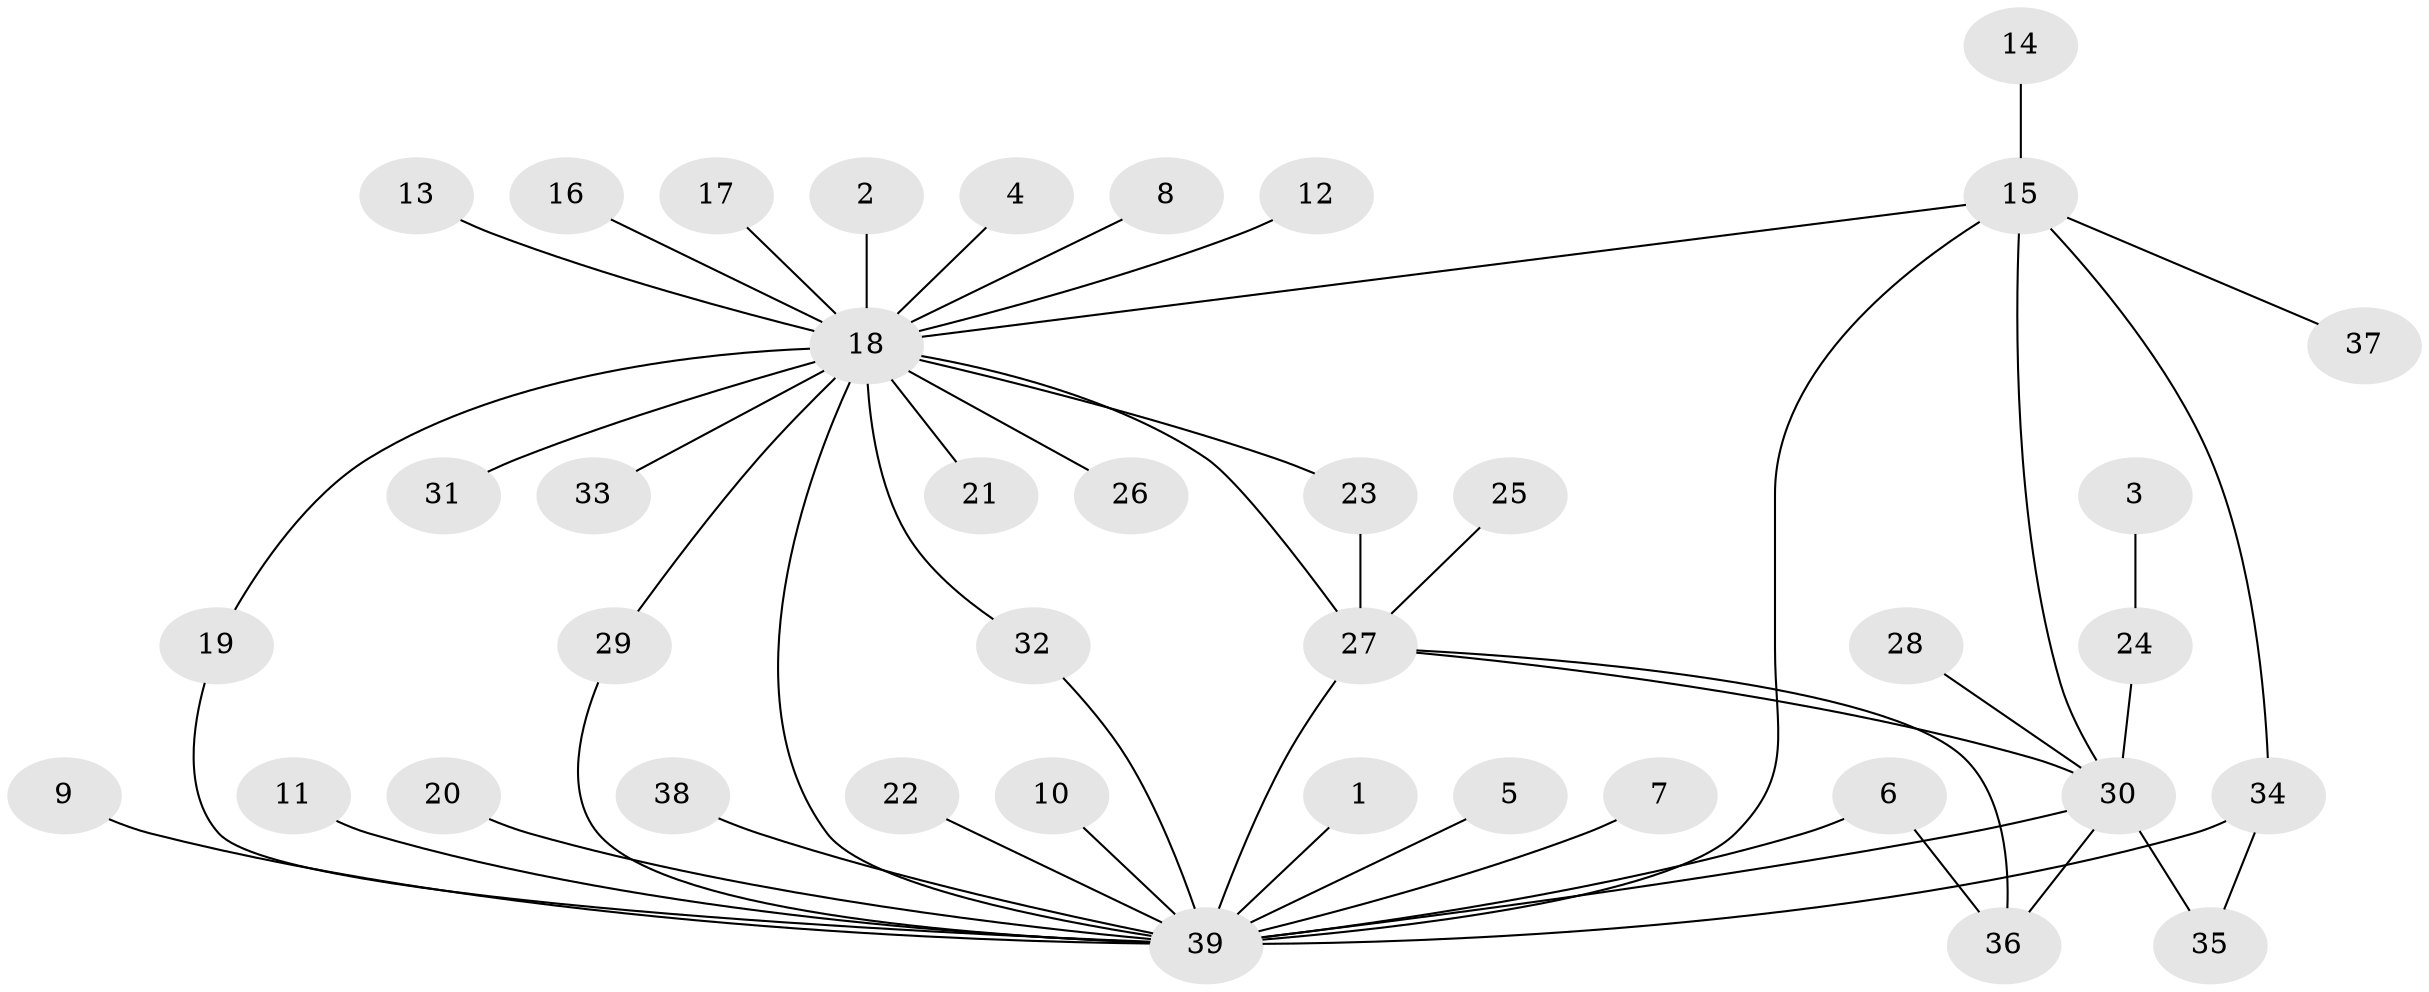 // original degree distribution, {11: 0.007751937984496124, 26: 0.007751937984496124, 28: 0.007751937984496124, 3: 0.10077519379844961, 1: 0.6434108527131783, 6: 0.023255813953488372, 5: 0.007751937984496124, 8: 0.015503875968992248, 7: 0.031007751937984496, 2: 0.13953488372093023, 4: 0.015503875968992248}
// Generated by graph-tools (version 1.1) at 2025/36/03/04/25 23:36:51]
// undirected, 39 vertices, 50 edges
graph export_dot {
  node [color=gray90,style=filled];
  1;
  2;
  3;
  4;
  5;
  6;
  7;
  8;
  9;
  10;
  11;
  12;
  13;
  14;
  15;
  16;
  17;
  18;
  19;
  20;
  21;
  22;
  23;
  24;
  25;
  26;
  27;
  28;
  29;
  30;
  31;
  32;
  33;
  34;
  35;
  36;
  37;
  38;
  39;
  1 -- 39 [weight=1.0];
  2 -- 18 [weight=1.0];
  3 -- 24 [weight=1.0];
  4 -- 18 [weight=1.0];
  5 -- 39 [weight=1.0];
  6 -- 36 [weight=1.0];
  6 -- 39 [weight=1.0];
  7 -- 39 [weight=1.0];
  8 -- 18 [weight=1.0];
  9 -- 39 [weight=1.0];
  10 -- 39 [weight=1.0];
  11 -- 39 [weight=1.0];
  12 -- 18 [weight=1.0];
  13 -- 18 [weight=1.0];
  14 -- 15 [weight=1.0];
  15 -- 18 [weight=1.0];
  15 -- 30 [weight=1.0];
  15 -- 34 [weight=1.0];
  15 -- 37 [weight=1.0];
  15 -- 39 [weight=1.0];
  16 -- 18 [weight=1.0];
  17 -- 18 [weight=1.0];
  18 -- 19 [weight=1.0];
  18 -- 21 [weight=1.0];
  18 -- 23 [weight=1.0];
  18 -- 26 [weight=1.0];
  18 -- 27 [weight=1.0];
  18 -- 29 [weight=1.0];
  18 -- 31 [weight=1.0];
  18 -- 32 [weight=1.0];
  18 -- 33 [weight=1.0];
  18 -- 39 [weight=1.0];
  19 -- 39 [weight=1.0];
  20 -- 39 [weight=1.0];
  22 -- 39 [weight=1.0];
  23 -- 27 [weight=1.0];
  24 -- 30 [weight=1.0];
  25 -- 27 [weight=1.0];
  27 -- 30 [weight=1.0];
  27 -- 36 [weight=1.0];
  27 -- 39 [weight=2.0];
  28 -- 30 [weight=1.0];
  29 -- 39 [weight=1.0];
  30 -- 35 [weight=1.0];
  30 -- 36 [weight=1.0];
  30 -- 39 [weight=2.0];
  32 -- 39 [weight=1.0];
  34 -- 35 [weight=1.0];
  34 -- 39 [weight=1.0];
  38 -- 39 [weight=1.0];
}
